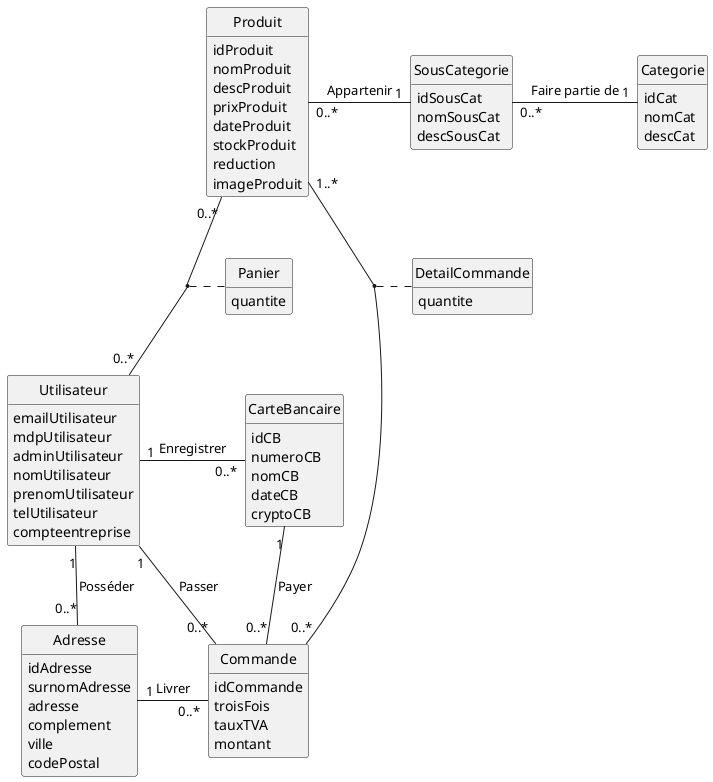 @startuml
class Produit{
    idProduit
    nomProduit
    descProduit
    prixProduit
    dateProduit
    stockProduit
    reduction
    imageProduit
}
class Categorie{
    idCat
    nomCat
    descCat
}
class SousCategorie{
    idSousCat
    nomSousCat
    descSousCat
}
class DetailCommande{
    quantite    
}
class Commande{
    idCommande
    troisFois
    tauxTVA
    montant
}
class Utilisateur {
    emailUtilisateur
    mdpUtilisateur
    adminUtilisateur
    nomUtilisateur
    prenomUtilisateur
    telUtilisateur
    compteentreprise
}
class Adresse{
    idAdresse
    surnomAdresse
    adresse
    complement
    ville
    codePostal
}
class CarteBancaire{
    idCB
    numeroCB
    nomCB
    dateCB
    cryptoCB
}
class Panier {
    quantite
}

Produit "0..*" - "1" SousCategorie : Appartenir
SousCategorie "0..*" - "1" Categorie : Faire partie de
Produit "1..*" -- "0..*" Commande
(Commande, Produit) .. DetailCommande

Utilisateur "1" - "0..*" Commande : Passer
Adresse "1" - "0..*" Commande : Livrer
CarteBancaire "1" -- "0..*" Commande : Payer

Utilisateur "1" -- "0..*" Adresse : Posséder
Utilisateur "1" - "0..*" CarteBancaire  : Enregistrer

Produit "0..*" -- "0..*" Utilisateur
(Utilisateur, Produit) .. Panier




hide empty methods
hide circle
@enduml